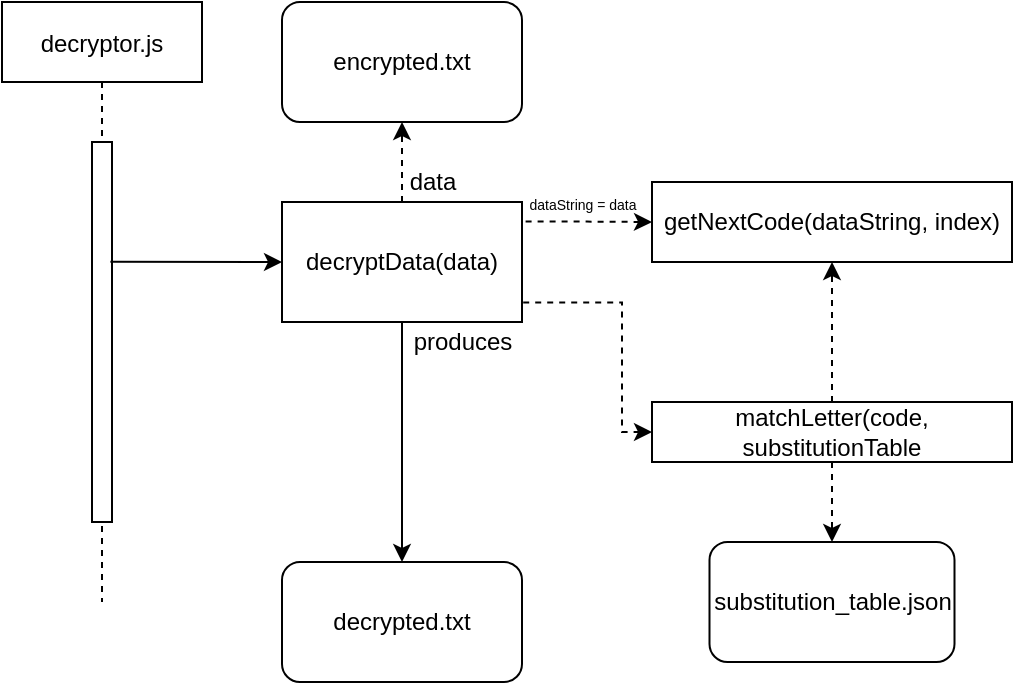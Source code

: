 <mxfile version="14.4.4" type="github">
  <diagram id="irsdwW_tOKDCne4iezwN" name="Page-1">
    <mxGraphModel dx="813" dy="435" grid="1" gridSize="10" guides="1" tooltips="1" connect="1" arrows="1" fold="1" page="1" pageScale="1" pageWidth="850" pageHeight="1100" math="0" shadow="0">
      <root>
        <mxCell id="0" />
        <mxCell id="1" parent="0" />
        <mxCell id="DP2KFUbwlQkFfpIZlSsb-1" value="decryptor.js" style="shape=umlLifeline;perimeter=lifelinePerimeter;container=1;collapsible=0;recursiveResize=0;rounded=0;shadow=0;strokeWidth=1;" vertex="1" parent="1">
          <mxGeometry x="210" y="210" width="100" height="300" as="geometry" />
        </mxCell>
        <mxCell id="DP2KFUbwlQkFfpIZlSsb-2" value="" style="points=[];perimeter=orthogonalPerimeter;rounded=0;shadow=0;strokeWidth=1;" vertex="1" parent="DP2KFUbwlQkFfpIZlSsb-1">
          <mxGeometry x="45" y="70" width="10" height="190" as="geometry" />
        </mxCell>
        <mxCell id="DP2KFUbwlQkFfpIZlSsb-3" value="" style="endArrow=classic;html=1;entryX=0;entryY=0.5;entryDx=0;entryDy=0;exitX=0.92;exitY=0.315;exitDx=0;exitDy=0;exitPerimeter=0;" edge="1" parent="1" source="DP2KFUbwlQkFfpIZlSsb-2" target="DP2KFUbwlQkFfpIZlSsb-4">
          <mxGeometry width="50" height="50" relative="1" as="geometry">
            <mxPoint x="270" y="340" as="sourcePoint" />
            <mxPoint x="360" y="320" as="targetPoint" />
          </mxGeometry>
        </mxCell>
        <mxCell id="DP2KFUbwlQkFfpIZlSsb-6" style="edgeStyle=orthogonalEdgeStyle;rounded=0;orthogonalLoop=1;jettySize=auto;html=1;entryX=0.5;entryY=1;entryDx=0;entryDy=0;strokeColor=none;dashed=1;" edge="1" parent="1" source="DP2KFUbwlQkFfpIZlSsb-4" target="DP2KFUbwlQkFfpIZlSsb-5">
          <mxGeometry relative="1" as="geometry" />
        </mxCell>
        <mxCell id="DP2KFUbwlQkFfpIZlSsb-7" style="edgeStyle=orthogonalEdgeStyle;rounded=0;orthogonalLoop=1;jettySize=auto;html=1;dashed=1;" edge="1" parent="1" source="DP2KFUbwlQkFfpIZlSsb-4">
          <mxGeometry relative="1" as="geometry">
            <mxPoint x="410" y="270" as="targetPoint" />
          </mxGeometry>
        </mxCell>
        <mxCell id="DP2KFUbwlQkFfpIZlSsb-9" style="edgeStyle=orthogonalEdgeStyle;rounded=0;orthogonalLoop=1;jettySize=auto;html=1;entryX=0.5;entryY=0;entryDx=0;entryDy=0;" edge="1" parent="1" source="DP2KFUbwlQkFfpIZlSsb-4" target="DP2KFUbwlQkFfpIZlSsb-11">
          <mxGeometry relative="1" as="geometry">
            <mxPoint x="410" y="420" as="targetPoint" />
          </mxGeometry>
        </mxCell>
        <mxCell id="DP2KFUbwlQkFfpIZlSsb-13" style="edgeStyle=orthogonalEdgeStyle;rounded=0;orthogonalLoop=1;jettySize=auto;html=1;exitX=1.015;exitY=0.163;exitDx=0;exitDy=0;dashed=1;exitPerimeter=0;" edge="1" parent="1" source="DP2KFUbwlQkFfpIZlSsb-4" target="DP2KFUbwlQkFfpIZlSsb-16">
          <mxGeometry relative="1" as="geometry">
            <mxPoint x="520" y="325" as="targetPoint" />
          </mxGeometry>
        </mxCell>
        <mxCell id="DP2KFUbwlQkFfpIZlSsb-19" style="edgeStyle=orthogonalEdgeStyle;rounded=0;orthogonalLoop=1;jettySize=auto;html=1;exitX=1.005;exitY=0.837;exitDx=0;exitDy=0;dashed=1;exitPerimeter=0;entryX=0;entryY=0.5;entryDx=0;entryDy=0;" edge="1" parent="1" source="DP2KFUbwlQkFfpIZlSsb-4" target="DP2KFUbwlQkFfpIZlSsb-20">
          <mxGeometry relative="1" as="geometry">
            <mxPoint x="520" y="430" as="targetPoint" />
            <Array as="points">
              <mxPoint x="520" y="360" />
              <mxPoint x="520" y="425" />
            </Array>
          </mxGeometry>
        </mxCell>
        <mxCell id="DP2KFUbwlQkFfpIZlSsb-4" value="decryptData(data)" style="rounded=0;whiteSpace=wrap;html=1;" vertex="1" parent="1">
          <mxGeometry x="350" y="310.0" width="120" height="60" as="geometry" />
        </mxCell>
        <mxCell id="DP2KFUbwlQkFfpIZlSsb-5" value="encrypted.txt" style="rounded=1;whiteSpace=wrap;html=1;" vertex="1" parent="1">
          <mxGeometry x="350" y="210" width="120" height="60" as="geometry" />
        </mxCell>
        <mxCell id="DP2KFUbwlQkFfpIZlSsb-8" value="data" style="text;html=1;align=center;verticalAlign=middle;resizable=0;points=[];autosize=1;" vertex="1" parent="1">
          <mxGeometry x="405" y="290" width="40" height="20" as="geometry" />
        </mxCell>
        <mxCell id="DP2KFUbwlQkFfpIZlSsb-10" value="produces" style="text;html=1;align=center;verticalAlign=middle;resizable=0;points=[];autosize=1;" vertex="1" parent="1">
          <mxGeometry x="410" y="370" width="60" height="20" as="geometry" />
        </mxCell>
        <mxCell id="DP2KFUbwlQkFfpIZlSsb-11" value="decrypted.txt" style="rounded=1;whiteSpace=wrap;html=1;" vertex="1" parent="1">
          <mxGeometry x="350" y="490" width="120" height="60" as="geometry" />
        </mxCell>
        <mxCell id="DP2KFUbwlQkFfpIZlSsb-16" value="getNextCode(dataString, index)" style="rounded=0;whiteSpace=wrap;html=1;" vertex="1" parent="1">
          <mxGeometry x="535" y="300" width="180" height="40" as="geometry" />
        </mxCell>
        <mxCell id="DP2KFUbwlQkFfpIZlSsb-17" value="&lt;font style=&quot;font-size: 7px&quot;&gt;dataString = data&lt;/font&gt;" style="text;html=1;align=center;verticalAlign=middle;resizable=0;points=[];autosize=1;" vertex="1" parent="1">
          <mxGeometry x="465" y="300" width="70" height="20" as="geometry" />
        </mxCell>
        <mxCell id="DP2KFUbwlQkFfpIZlSsb-22" style="edgeStyle=orthogonalEdgeStyle;rounded=0;orthogonalLoop=1;jettySize=auto;html=1;entryX=0.5;entryY=1;entryDx=0;entryDy=0;dashed=1;" edge="1" parent="1" source="DP2KFUbwlQkFfpIZlSsb-20" target="DP2KFUbwlQkFfpIZlSsb-16">
          <mxGeometry relative="1" as="geometry" />
        </mxCell>
        <mxCell id="DP2KFUbwlQkFfpIZlSsb-23" style="edgeStyle=orthogonalEdgeStyle;rounded=0;orthogonalLoop=1;jettySize=auto;html=1;dashed=1;" edge="1" parent="1" source="DP2KFUbwlQkFfpIZlSsb-20">
          <mxGeometry relative="1" as="geometry">
            <mxPoint x="625" y="480" as="targetPoint" />
          </mxGeometry>
        </mxCell>
        <mxCell id="DP2KFUbwlQkFfpIZlSsb-20" value="matchLetter(code, substitutionTable" style="rounded=0;whiteSpace=wrap;html=1;" vertex="1" parent="1">
          <mxGeometry x="535" y="410" width="180" height="30" as="geometry" />
        </mxCell>
        <mxCell id="DP2KFUbwlQkFfpIZlSsb-24" value="&lt;span&gt;substitution_table.json&lt;/span&gt;" style="rounded=1;whiteSpace=wrap;html=1;" vertex="1" parent="1">
          <mxGeometry x="563.75" y="480" width="122.5" height="60" as="geometry" />
        </mxCell>
      </root>
    </mxGraphModel>
  </diagram>
</mxfile>
